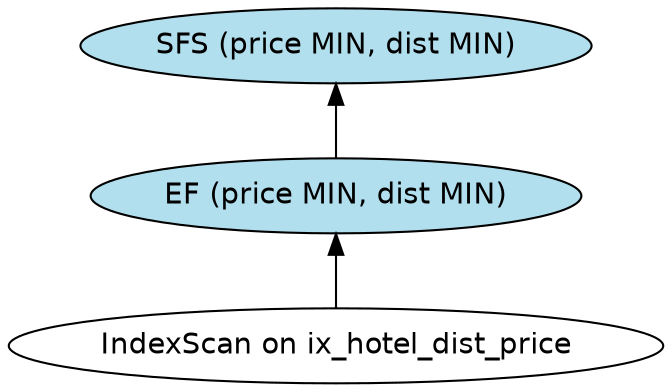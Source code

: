 digraph "sfs-index-ef" {
	graph [	fontname = "Helvetica",
		fontsize = 10,
		size = "6,6" ];
	node [	fontname = "Helvetica" ];

	SFS [ label="SFS (price MIN, dist MIN)", fillcolor=lightblue2, style=filled ];
	EF [ label="EF (price MIN, dist MIN)", fillcolor=lightblue2, style=filled ];

	SFS -> EF [ dir=back ];
	EF -> "IndexScan on ix_hotel_dist_price" [ dir=back ];
}